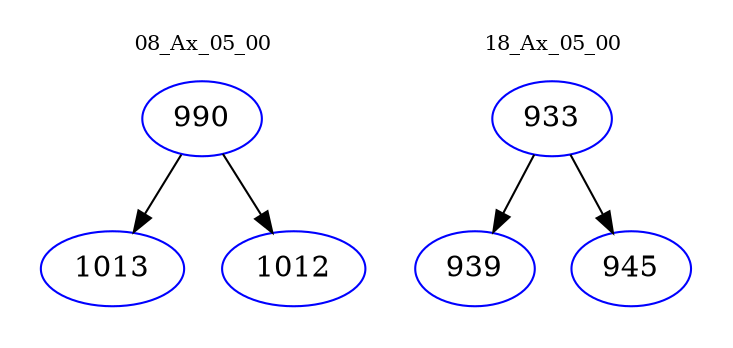 digraph{
subgraph cluster_0 {
color = white
label = "08_Ax_05_00";
fontsize=10;
T0_990 [label="990", color="blue"]
T0_990 -> T0_1013 [color="black"]
T0_1013 [label="1013", color="blue"]
T0_990 -> T0_1012 [color="black"]
T0_1012 [label="1012", color="blue"]
}
subgraph cluster_1 {
color = white
label = "18_Ax_05_00";
fontsize=10;
T1_933 [label="933", color="blue"]
T1_933 -> T1_939 [color="black"]
T1_939 [label="939", color="blue"]
T1_933 -> T1_945 [color="black"]
T1_945 [label="945", color="blue"]
}
}

